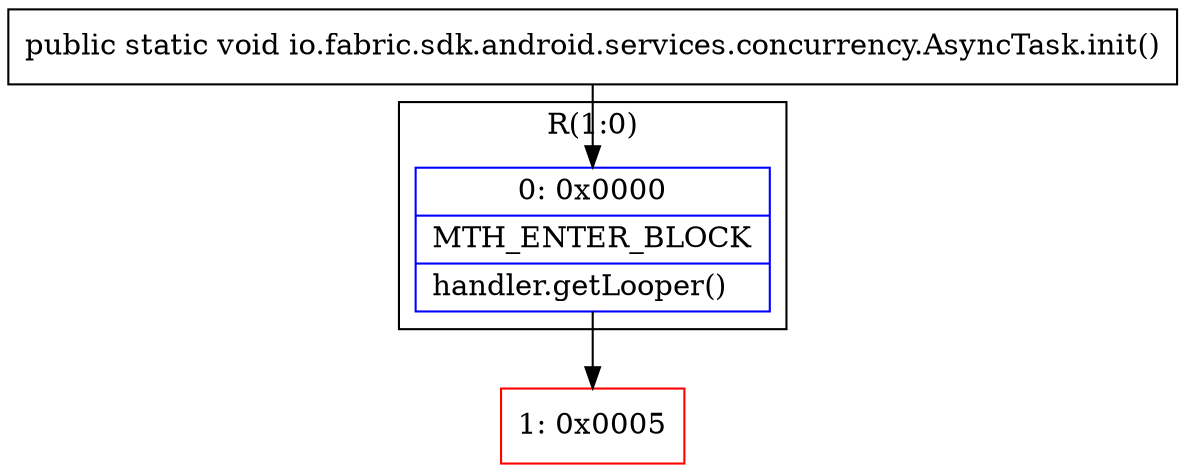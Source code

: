 digraph "CFG forio.fabric.sdk.android.services.concurrency.AsyncTask.init()V" {
subgraph cluster_Region_1018656685 {
label = "R(1:0)";
node [shape=record,color=blue];
Node_0 [shape=record,label="{0\:\ 0x0000|MTH_ENTER_BLOCK\l|handler.getLooper()\l}"];
}
Node_1 [shape=record,color=red,label="{1\:\ 0x0005}"];
MethodNode[shape=record,label="{public static void io.fabric.sdk.android.services.concurrency.AsyncTask.init() }"];
MethodNode -> Node_0;
Node_0 -> Node_1;
}

